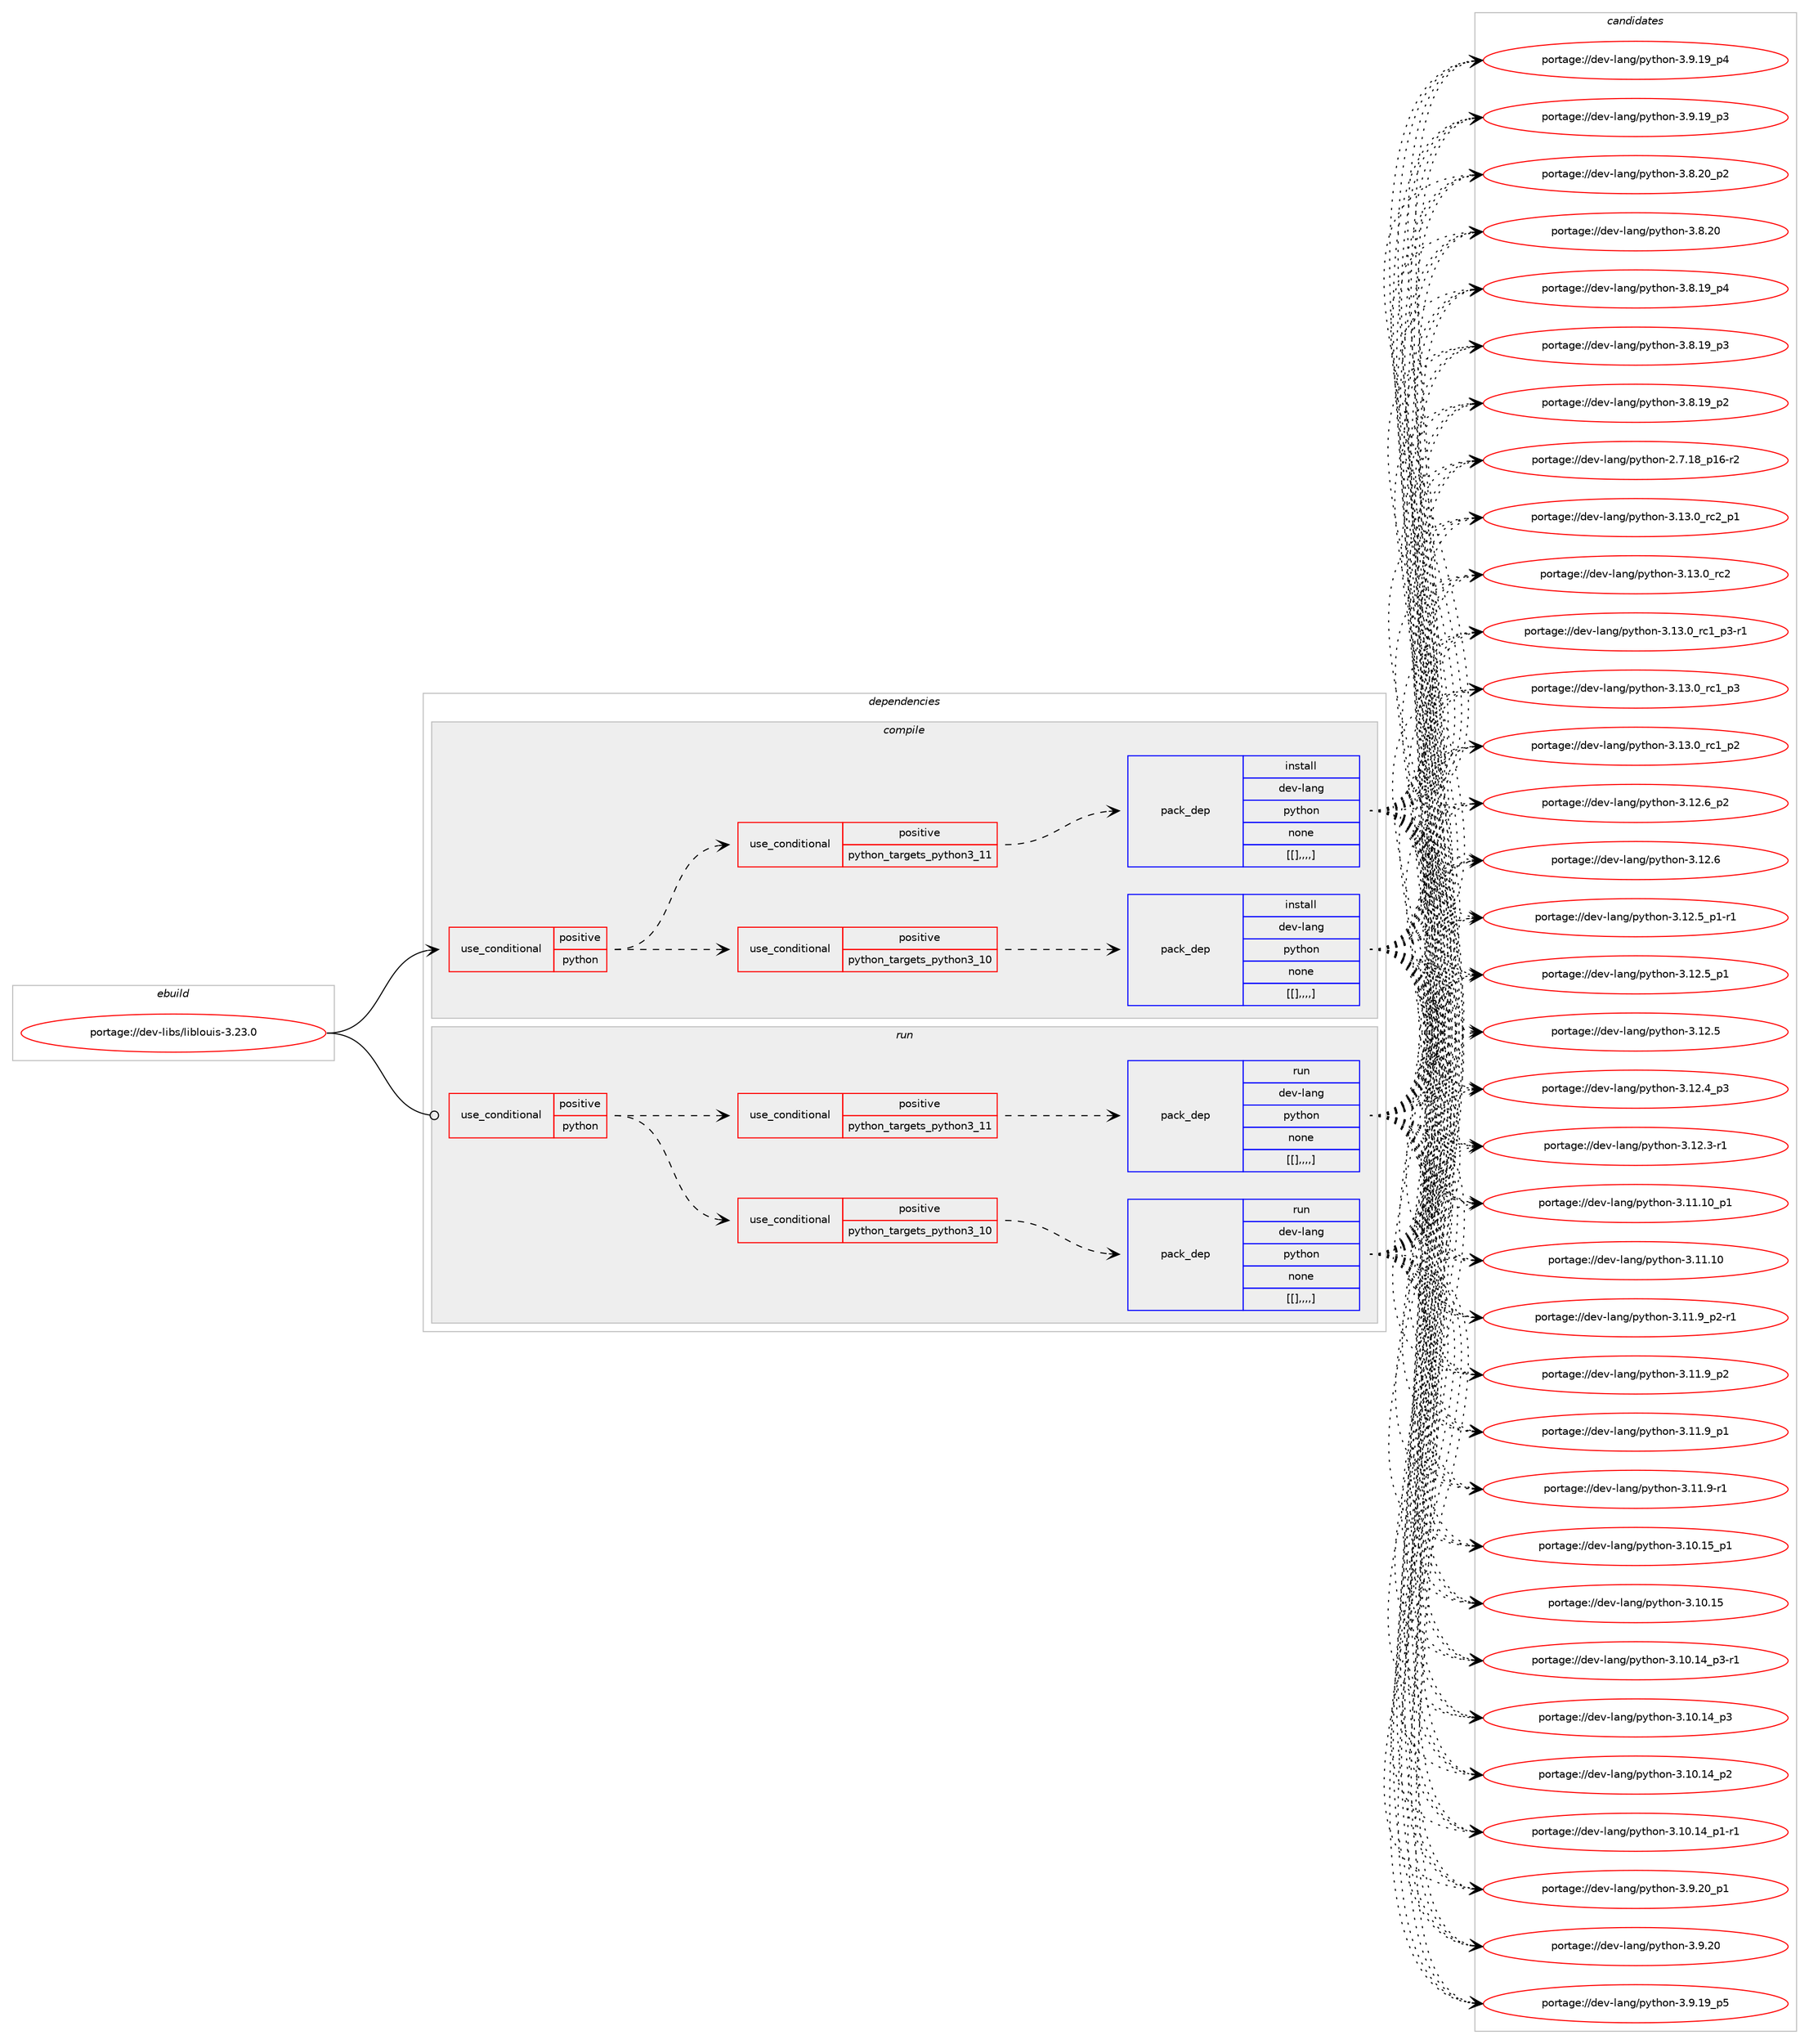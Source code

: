 digraph prolog {

# *************
# Graph options
# *************

newrank=true;
concentrate=true;
compound=true;
graph [rankdir=LR,fontname=Helvetica,fontsize=10,ranksep=1.5];#, ranksep=2.5, nodesep=0.2];
edge  [arrowhead=vee];
node  [fontname=Helvetica,fontsize=10];

# **********
# The ebuild
# **********

subgraph cluster_leftcol {
color=gray;
label=<<i>ebuild</i>>;
id [label="portage://dev-libs/liblouis-3.23.0", color=red, width=4, href="../dev-libs/liblouis-3.23.0.svg"];
}

# ****************
# The dependencies
# ****************

subgraph cluster_midcol {
color=gray;
label=<<i>dependencies</i>>;
subgraph cluster_compile {
fillcolor="#eeeeee";
style=filled;
label=<<i>compile</i>>;
subgraph cond27768 {
dependency111702 [label=<<TABLE BORDER="0" CELLBORDER="1" CELLSPACING="0" CELLPADDING="4"><TR><TD ROWSPAN="3" CELLPADDING="10">use_conditional</TD></TR><TR><TD>positive</TD></TR><TR><TD>python</TD></TR></TABLE>>, shape=none, color=red];
subgraph cond27769 {
dependency111703 [label=<<TABLE BORDER="0" CELLBORDER="1" CELLSPACING="0" CELLPADDING="4"><TR><TD ROWSPAN="3" CELLPADDING="10">use_conditional</TD></TR><TR><TD>positive</TD></TR><TR><TD>python_targets_python3_10</TD></TR></TABLE>>, shape=none, color=red];
subgraph pack82774 {
dependency111704 [label=<<TABLE BORDER="0" CELLBORDER="1" CELLSPACING="0" CELLPADDING="4" WIDTH="220"><TR><TD ROWSPAN="6" CELLPADDING="30">pack_dep</TD></TR><TR><TD WIDTH="110">install</TD></TR><TR><TD>dev-lang</TD></TR><TR><TD>python</TD></TR><TR><TD>none</TD></TR><TR><TD>[[],,,,]</TD></TR></TABLE>>, shape=none, color=blue];
}
dependency111703:e -> dependency111704:w [weight=20,style="dashed",arrowhead="vee"];
}
dependency111702:e -> dependency111703:w [weight=20,style="dashed",arrowhead="vee"];
subgraph cond27770 {
dependency111705 [label=<<TABLE BORDER="0" CELLBORDER="1" CELLSPACING="0" CELLPADDING="4"><TR><TD ROWSPAN="3" CELLPADDING="10">use_conditional</TD></TR><TR><TD>positive</TD></TR><TR><TD>python_targets_python3_11</TD></TR></TABLE>>, shape=none, color=red];
subgraph pack82775 {
dependency111706 [label=<<TABLE BORDER="0" CELLBORDER="1" CELLSPACING="0" CELLPADDING="4" WIDTH="220"><TR><TD ROWSPAN="6" CELLPADDING="30">pack_dep</TD></TR><TR><TD WIDTH="110">install</TD></TR><TR><TD>dev-lang</TD></TR><TR><TD>python</TD></TR><TR><TD>none</TD></TR><TR><TD>[[],,,,]</TD></TR></TABLE>>, shape=none, color=blue];
}
dependency111705:e -> dependency111706:w [weight=20,style="dashed",arrowhead="vee"];
}
dependency111702:e -> dependency111705:w [weight=20,style="dashed",arrowhead="vee"];
}
id:e -> dependency111702:w [weight=20,style="solid",arrowhead="vee"];
}
subgraph cluster_compileandrun {
fillcolor="#eeeeee";
style=filled;
label=<<i>compile and run</i>>;
}
subgraph cluster_run {
fillcolor="#eeeeee";
style=filled;
label=<<i>run</i>>;
subgraph cond27771 {
dependency111707 [label=<<TABLE BORDER="0" CELLBORDER="1" CELLSPACING="0" CELLPADDING="4"><TR><TD ROWSPAN="3" CELLPADDING="10">use_conditional</TD></TR><TR><TD>positive</TD></TR><TR><TD>python</TD></TR></TABLE>>, shape=none, color=red];
subgraph cond27772 {
dependency111708 [label=<<TABLE BORDER="0" CELLBORDER="1" CELLSPACING="0" CELLPADDING="4"><TR><TD ROWSPAN="3" CELLPADDING="10">use_conditional</TD></TR><TR><TD>positive</TD></TR><TR><TD>python_targets_python3_10</TD></TR></TABLE>>, shape=none, color=red];
subgraph pack82776 {
dependency111709 [label=<<TABLE BORDER="0" CELLBORDER="1" CELLSPACING="0" CELLPADDING="4" WIDTH="220"><TR><TD ROWSPAN="6" CELLPADDING="30">pack_dep</TD></TR><TR><TD WIDTH="110">run</TD></TR><TR><TD>dev-lang</TD></TR><TR><TD>python</TD></TR><TR><TD>none</TD></TR><TR><TD>[[],,,,]</TD></TR></TABLE>>, shape=none, color=blue];
}
dependency111708:e -> dependency111709:w [weight=20,style="dashed",arrowhead="vee"];
}
dependency111707:e -> dependency111708:w [weight=20,style="dashed",arrowhead="vee"];
subgraph cond27773 {
dependency111710 [label=<<TABLE BORDER="0" CELLBORDER="1" CELLSPACING="0" CELLPADDING="4"><TR><TD ROWSPAN="3" CELLPADDING="10">use_conditional</TD></TR><TR><TD>positive</TD></TR><TR><TD>python_targets_python3_11</TD></TR></TABLE>>, shape=none, color=red];
subgraph pack82777 {
dependency111711 [label=<<TABLE BORDER="0" CELLBORDER="1" CELLSPACING="0" CELLPADDING="4" WIDTH="220"><TR><TD ROWSPAN="6" CELLPADDING="30">pack_dep</TD></TR><TR><TD WIDTH="110">run</TD></TR><TR><TD>dev-lang</TD></TR><TR><TD>python</TD></TR><TR><TD>none</TD></TR><TR><TD>[[],,,,]</TD></TR></TABLE>>, shape=none, color=blue];
}
dependency111710:e -> dependency111711:w [weight=20,style="dashed",arrowhead="vee"];
}
dependency111707:e -> dependency111710:w [weight=20,style="dashed",arrowhead="vee"];
}
id:e -> dependency111707:w [weight=20,style="solid",arrowhead="odot"];
}
}

# **************
# The candidates
# **************

subgraph cluster_choices {
rank=same;
color=gray;
label=<<i>candidates</i>>;

subgraph choice82774 {
color=black;
nodesep=1;
choice100101118451089711010347112121116104111110455146495146489511499509511249 [label="portage://dev-lang/python-3.13.0_rc2_p1", color=red, width=4,href="../dev-lang/python-3.13.0_rc2_p1.svg"];
choice10010111845108971101034711212111610411111045514649514648951149950 [label="portage://dev-lang/python-3.13.0_rc2", color=red, width=4,href="../dev-lang/python-3.13.0_rc2.svg"];
choice1001011184510897110103471121211161041111104551464951464895114994995112514511449 [label="portage://dev-lang/python-3.13.0_rc1_p3-r1", color=red, width=4,href="../dev-lang/python-3.13.0_rc1_p3-r1.svg"];
choice100101118451089711010347112121116104111110455146495146489511499499511251 [label="portage://dev-lang/python-3.13.0_rc1_p3", color=red, width=4,href="../dev-lang/python-3.13.0_rc1_p3.svg"];
choice100101118451089711010347112121116104111110455146495146489511499499511250 [label="portage://dev-lang/python-3.13.0_rc1_p2", color=red, width=4,href="../dev-lang/python-3.13.0_rc1_p2.svg"];
choice100101118451089711010347112121116104111110455146495046549511250 [label="portage://dev-lang/python-3.12.6_p2", color=red, width=4,href="../dev-lang/python-3.12.6_p2.svg"];
choice10010111845108971101034711212111610411111045514649504654 [label="portage://dev-lang/python-3.12.6", color=red, width=4,href="../dev-lang/python-3.12.6.svg"];
choice1001011184510897110103471121211161041111104551464950465395112494511449 [label="portage://dev-lang/python-3.12.5_p1-r1", color=red, width=4,href="../dev-lang/python-3.12.5_p1-r1.svg"];
choice100101118451089711010347112121116104111110455146495046539511249 [label="portage://dev-lang/python-3.12.5_p1", color=red, width=4,href="../dev-lang/python-3.12.5_p1.svg"];
choice10010111845108971101034711212111610411111045514649504653 [label="portage://dev-lang/python-3.12.5", color=red, width=4,href="../dev-lang/python-3.12.5.svg"];
choice100101118451089711010347112121116104111110455146495046529511251 [label="portage://dev-lang/python-3.12.4_p3", color=red, width=4,href="../dev-lang/python-3.12.4_p3.svg"];
choice100101118451089711010347112121116104111110455146495046514511449 [label="portage://dev-lang/python-3.12.3-r1", color=red, width=4,href="../dev-lang/python-3.12.3-r1.svg"];
choice10010111845108971101034711212111610411111045514649494649489511249 [label="portage://dev-lang/python-3.11.10_p1", color=red, width=4,href="../dev-lang/python-3.11.10_p1.svg"];
choice1001011184510897110103471121211161041111104551464949464948 [label="portage://dev-lang/python-3.11.10", color=red, width=4,href="../dev-lang/python-3.11.10.svg"];
choice1001011184510897110103471121211161041111104551464949465795112504511449 [label="portage://dev-lang/python-3.11.9_p2-r1", color=red, width=4,href="../dev-lang/python-3.11.9_p2-r1.svg"];
choice100101118451089711010347112121116104111110455146494946579511250 [label="portage://dev-lang/python-3.11.9_p2", color=red, width=4,href="../dev-lang/python-3.11.9_p2.svg"];
choice100101118451089711010347112121116104111110455146494946579511249 [label="portage://dev-lang/python-3.11.9_p1", color=red, width=4,href="../dev-lang/python-3.11.9_p1.svg"];
choice100101118451089711010347112121116104111110455146494946574511449 [label="portage://dev-lang/python-3.11.9-r1", color=red, width=4,href="../dev-lang/python-3.11.9-r1.svg"];
choice10010111845108971101034711212111610411111045514649484649539511249 [label="portage://dev-lang/python-3.10.15_p1", color=red, width=4,href="../dev-lang/python-3.10.15_p1.svg"];
choice1001011184510897110103471121211161041111104551464948464953 [label="portage://dev-lang/python-3.10.15", color=red, width=4,href="../dev-lang/python-3.10.15.svg"];
choice100101118451089711010347112121116104111110455146494846495295112514511449 [label="portage://dev-lang/python-3.10.14_p3-r1", color=red, width=4,href="../dev-lang/python-3.10.14_p3-r1.svg"];
choice10010111845108971101034711212111610411111045514649484649529511251 [label="portage://dev-lang/python-3.10.14_p3", color=red, width=4,href="../dev-lang/python-3.10.14_p3.svg"];
choice10010111845108971101034711212111610411111045514649484649529511250 [label="portage://dev-lang/python-3.10.14_p2", color=red, width=4,href="../dev-lang/python-3.10.14_p2.svg"];
choice100101118451089711010347112121116104111110455146494846495295112494511449 [label="portage://dev-lang/python-3.10.14_p1-r1", color=red, width=4,href="../dev-lang/python-3.10.14_p1-r1.svg"];
choice100101118451089711010347112121116104111110455146574650489511249 [label="portage://dev-lang/python-3.9.20_p1", color=red, width=4,href="../dev-lang/python-3.9.20_p1.svg"];
choice10010111845108971101034711212111610411111045514657465048 [label="portage://dev-lang/python-3.9.20", color=red, width=4,href="../dev-lang/python-3.9.20.svg"];
choice100101118451089711010347112121116104111110455146574649579511253 [label="portage://dev-lang/python-3.9.19_p5", color=red, width=4,href="../dev-lang/python-3.9.19_p5.svg"];
choice100101118451089711010347112121116104111110455146574649579511252 [label="portage://dev-lang/python-3.9.19_p4", color=red, width=4,href="../dev-lang/python-3.9.19_p4.svg"];
choice100101118451089711010347112121116104111110455146574649579511251 [label="portage://dev-lang/python-3.9.19_p3", color=red, width=4,href="../dev-lang/python-3.9.19_p3.svg"];
choice100101118451089711010347112121116104111110455146564650489511250 [label="portage://dev-lang/python-3.8.20_p2", color=red, width=4,href="../dev-lang/python-3.8.20_p2.svg"];
choice10010111845108971101034711212111610411111045514656465048 [label="portage://dev-lang/python-3.8.20", color=red, width=4,href="../dev-lang/python-3.8.20.svg"];
choice100101118451089711010347112121116104111110455146564649579511252 [label="portage://dev-lang/python-3.8.19_p4", color=red, width=4,href="../dev-lang/python-3.8.19_p4.svg"];
choice100101118451089711010347112121116104111110455146564649579511251 [label="portage://dev-lang/python-3.8.19_p3", color=red, width=4,href="../dev-lang/python-3.8.19_p3.svg"];
choice100101118451089711010347112121116104111110455146564649579511250 [label="portage://dev-lang/python-3.8.19_p2", color=red, width=4,href="../dev-lang/python-3.8.19_p2.svg"];
choice100101118451089711010347112121116104111110455046554649569511249544511450 [label="portage://dev-lang/python-2.7.18_p16-r2", color=red, width=4,href="../dev-lang/python-2.7.18_p16-r2.svg"];
dependency111704:e -> choice100101118451089711010347112121116104111110455146495146489511499509511249:w [style=dotted,weight="100"];
dependency111704:e -> choice10010111845108971101034711212111610411111045514649514648951149950:w [style=dotted,weight="100"];
dependency111704:e -> choice1001011184510897110103471121211161041111104551464951464895114994995112514511449:w [style=dotted,weight="100"];
dependency111704:e -> choice100101118451089711010347112121116104111110455146495146489511499499511251:w [style=dotted,weight="100"];
dependency111704:e -> choice100101118451089711010347112121116104111110455146495146489511499499511250:w [style=dotted,weight="100"];
dependency111704:e -> choice100101118451089711010347112121116104111110455146495046549511250:w [style=dotted,weight="100"];
dependency111704:e -> choice10010111845108971101034711212111610411111045514649504654:w [style=dotted,weight="100"];
dependency111704:e -> choice1001011184510897110103471121211161041111104551464950465395112494511449:w [style=dotted,weight="100"];
dependency111704:e -> choice100101118451089711010347112121116104111110455146495046539511249:w [style=dotted,weight="100"];
dependency111704:e -> choice10010111845108971101034711212111610411111045514649504653:w [style=dotted,weight="100"];
dependency111704:e -> choice100101118451089711010347112121116104111110455146495046529511251:w [style=dotted,weight="100"];
dependency111704:e -> choice100101118451089711010347112121116104111110455146495046514511449:w [style=dotted,weight="100"];
dependency111704:e -> choice10010111845108971101034711212111610411111045514649494649489511249:w [style=dotted,weight="100"];
dependency111704:e -> choice1001011184510897110103471121211161041111104551464949464948:w [style=dotted,weight="100"];
dependency111704:e -> choice1001011184510897110103471121211161041111104551464949465795112504511449:w [style=dotted,weight="100"];
dependency111704:e -> choice100101118451089711010347112121116104111110455146494946579511250:w [style=dotted,weight="100"];
dependency111704:e -> choice100101118451089711010347112121116104111110455146494946579511249:w [style=dotted,weight="100"];
dependency111704:e -> choice100101118451089711010347112121116104111110455146494946574511449:w [style=dotted,weight="100"];
dependency111704:e -> choice10010111845108971101034711212111610411111045514649484649539511249:w [style=dotted,weight="100"];
dependency111704:e -> choice1001011184510897110103471121211161041111104551464948464953:w [style=dotted,weight="100"];
dependency111704:e -> choice100101118451089711010347112121116104111110455146494846495295112514511449:w [style=dotted,weight="100"];
dependency111704:e -> choice10010111845108971101034711212111610411111045514649484649529511251:w [style=dotted,weight="100"];
dependency111704:e -> choice10010111845108971101034711212111610411111045514649484649529511250:w [style=dotted,weight="100"];
dependency111704:e -> choice100101118451089711010347112121116104111110455146494846495295112494511449:w [style=dotted,weight="100"];
dependency111704:e -> choice100101118451089711010347112121116104111110455146574650489511249:w [style=dotted,weight="100"];
dependency111704:e -> choice10010111845108971101034711212111610411111045514657465048:w [style=dotted,weight="100"];
dependency111704:e -> choice100101118451089711010347112121116104111110455146574649579511253:w [style=dotted,weight="100"];
dependency111704:e -> choice100101118451089711010347112121116104111110455146574649579511252:w [style=dotted,weight="100"];
dependency111704:e -> choice100101118451089711010347112121116104111110455146574649579511251:w [style=dotted,weight="100"];
dependency111704:e -> choice100101118451089711010347112121116104111110455146564650489511250:w [style=dotted,weight="100"];
dependency111704:e -> choice10010111845108971101034711212111610411111045514656465048:w [style=dotted,weight="100"];
dependency111704:e -> choice100101118451089711010347112121116104111110455146564649579511252:w [style=dotted,weight="100"];
dependency111704:e -> choice100101118451089711010347112121116104111110455146564649579511251:w [style=dotted,weight="100"];
dependency111704:e -> choice100101118451089711010347112121116104111110455146564649579511250:w [style=dotted,weight="100"];
dependency111704:e -> choice100101118451089711010347112121116104111110455046554649569511249544511450:w [style=dotted,weight="100"];
}
subgraph choice82775 {
color=black;
nodesep=1;
choice100101118451089711010347112121116104111110455146495146489511499509511249 [label="portage://dev-lang/python-3.13.0_rc2_p1", color=red, width=4,href="../dev-lang/python-3.13.0_rc2_p1.svg"];
choice10010111845108971101034711212111610411111045514649514648951149950 [label="portage://dev-lang/python-3.13.0_rc2", color=red, width=4,href="../dev-lang/python-3.13.0_rc2.svg"];
choice1001011184510897110103471121211161041111104551464951464895114994995112514511449 [label="portage://dev-lang/python-3.13.0_rc1_p3-r1", color=red, width=4,href="../dev-lang/python-3.13.0_rc1_p3-r1.svg"];
choice100101118451089711010347112121116104111110455146495146489511499499511251 [label="portage://dev-lang/python-3.13.0_rc1_p3", color=red, width=4,href="../dev-lang/python-3.13.0_rc1_p3.svg"];
choice100101118451089711010347112121116104111110455146495146489511499499511250 [label="portage://dev-lang/python-3.13.0_rc1_p2", color=red, width=4,href="../dev-lang/python-3.13.0_rc1_p2.svg"];
choice100101118451089711010347112121116104111110455146495046549511250 [label="portage://dev-lang/python-3.12.6_p2", color=red, width=4,href="../dev-lang/python-3.12.6_p2.svg"];
choice10010111845108971101034711212111610411111045514649504654 [label="portage://dev-lang/python-3.12.6", color=red, width=4,href="../dev-lang/python-3.12.6.svg"];
choice1001011184510897110103471121211161041111104551464950465395112494511449 [label="portage://dev-lang/python-3.12.5_p1-r1", color=red, width=4,href="../dev-lang/python-3.12.5_p1-r1.svg"];
choice100101118451089711010347112121116104111110455146495046539511249 [label="portage://dev-lang/python-3.12.5_p1", color=red, width=4,href="../dev-lang/python-3.12.5_p1.svg"];
choice10010111845108971101034711212111610411111045514649504653 [label="portage://dev-lang/python-3.12.5", color=red, width=4,href="../dev-lang/python-3.12.5.svg"];
choice100101118451089711010347112121116104111110455146495046529511251 [label="portage://dev-lang/python-3.12.4_p3", color=red, width=4,href="../dev-lang/python-3.12.4_p3.svg"];
choice100101118451089711010347112121116104111110455146495046514511449 [label="portage://dev-lang/python-3.12.3-r1", color=red, width=4,href="../dev-lang/python-3.12.3-r1.svg"];
choice10010111845108971101034711212111610411111045514649494649489511249 [label="portage://dev-lang/python-3.11.10_p1", color=red, width=4,href="../dev-lang/python-3.11.10_p1.svg"];
choice1001011184510897110103471121211161041111104551464949464948 [label="portage://dev-lang/python-3.11.10", color=red, width=4,href="../dev-lang/python-3.11.10.svg"];
choice1001011184510897110103471121211161041111104551464949465795112504511449 [label="portage://dev-lang/python-3.11.9_p2-r1", color=red, width=4,href="../dev-lang/python-3.11.9_p2-r1.svg"];
choice100101118451089711010347112121116104111110455146494946579511250 [label="portage://dev-lang/python-3.11.9_p2", color=red, width=4,href="../dev-lang/python-3.11.9_p2.svg"];
choice100101118451089711010347112121116104111110455146494946579511249 [label="portage://dev-lang/python-3.11.9_p1", color=red, width=4,href="../dev-lang/python-3.11.9_p1.svg"];
choice100101118451089711010347112121116104111110455146494946574511449 [label="portage://dev-lang/python-3.11.9-r1", color=red, width=4,href="../dev-lang/python-3.11.9-r1.svg"];
choice10010111845108971101034711212111610411111045514649484649539511249 [label="portage://dev-lang/python-3.10.15_p1", color=red, width=4,href="../dev-lang/python-3.10.15_p1.svg"];
choice1001011184510897110103471121211161041111104551464948464953 [label="portage://dev-lang/python-3.10.15", color=red, width=4,href="../dev-lang/python-3.10.15.svg"];
choice100101118451089711010347112121116104111110455146494846495295112514511449 [label="portage://dev-lang/python-3.10.14_p3-r1", color=red, width=4,href="../dev-lang/python-3.10.14_p3-r1.svg"];
choice10010111845108971101034711212111610411111045514649484649529511251 [label="portage://dev-lang/python-3.10.14_p3", color=red, width=4,href="../dev-lang/python-3.10.14_p3.svg"];
choice10010111845108971101034711212111610411111045514649484649529511250 [label="portage://dev-lang/python-3.10.14_p2", color=red, width=4,href="../dev-lang/python-3.10.14_p2.svg"];
choice100101118451089711010347112121116104111110455146494846495295112494511449 [label="portage://dev-lang/python-3.10.14_p1-r1", color=red, width=4,href="../dev-lang/python-3.10.14_p1-r1.svg"];
choice100101118451089711010347112121116104111110455146574650489511249 [label="portage://dev-lang/python-3.9.20_p1", color=red, width=4,href="../dev-lang/python-3.9.20_p1.svg"];
choice10010111845108971101034711212111610411111045514657465048 [label="portage://dev-lang/python-3.9.20", color=red, width=4,href="../dev-lang/python-3.9.20.svg"];
choice100101118451089711010347112121116104111110455146574649579511253 [label="portage://dev-lang/python-3.9.19_p5", color=red, width=4,href="../dev-lang/python-3.9.19_p5.svg"];
choice100101118451089711010347112121116104111110455146574649579511252 [label="portage://dev-lang/python-3.9.19_p4", color=red, width=4,href="../dev-lang/python-3.9.19_p4.svg"];
choice100101118451089711010347112121116104111110455146574649579511251 [label="portage://dev-lang/python-3.9.19_p3", color=red, width=4,href="../dev-lang/python-3.9.19_p3.svg"];
choice100101118451089711010347112121116104111110455146564650489511250 [label="portage://dev-lang/python-3.8.20_p2", color=red, width=4,href="../dev-lang/python-3.8.20_p2.svg"];
choice10010111845108971101034711212111610411111045514656465048 [label="portage://dev-lang/python-3.8.20", color=red, width=4,href="../dev-lang/python-3.8.20.svg"];
choice100101118451089711010347112121116104111110455146564649579511252 [label="portage://dev-lang/python-3.8.19_p4", color=red, width=4,href="../dev-lang/python-3.8.19_p4.svg"];
choice100101118451089711010347112121116104111110455146564649579511251 [label="portage://dev-lang/python-3.8.19_p3", color=red, width=4,href="../dev-lang/python-3.8.19_p3.svg"];
choice100101118451089711010347112121116104111110455146564649579511250 [label="portage://dev-lang/python-3.8.19_p2", color=red, width=4,href="../dev-lang/python-3.8.19_p2.svg"];
choice100101118451089711010347112121116104111110455046554649569511249544511450 [label="portage://dev-lang/python-2.7.18_p16-r2", color=red, width=4,href="../dev-lang/python-2.7.18_p16-r2.svg"];
dependency111706:e -> choice100101118451089711010347112121116104111110455146495146489511499509511249:w [style=dotted,weight="100"];
dependency111706:e -> choice10010111845108971101034711212111610411111045514649514648951149950:w [style=dotted,weight="100"];
dependency111706:e -> choice1001011184510897110103471121211161041111104551464951464895114994995112514511449:w [style=dotted,weight="100"];
dependency111706:e -> choice100101118451089711010347112121116104111110455146495146489511499499511251:w [style=dotted,weight="100"];
dependency111706:e -> choice100101118451089711010347112121116104111110455146495146489511499499511250:w [style=dotted,weight="100"];
dependency111706:e -> choice100101118451089711010347112121116104111110455146495046549511250:w [style=dotted,weight="100"];
dependency111706:e -> choice10010111845108971101034711212111610411111045514649504654:w [style=dotted,weight="100"];
dependency111706:e -> choice1001011184510897110103471121211161041111104551464950465395112494511449:w [style=dotted,weight="100"];
dependency111706:e -> choice100101118451089711010347112121116104111110455146495046539511249:w [style=dotted,weight="100"];
dependency111706:e -> choice10010111845108971101034711212111610411111045514649504653:w [style=dotted,weight="100"];
dependency111706:e -> choice100101118451089711010347112121116104111110455146495046529511251:w [style=dotted,weight="100"];
dependency111706:e -> choice100101118451089711010347112121116104111110455146495046514511449:w [style=dotted,weight="100"];
dependency111706:e -> choice10010111845108971101034711212111610411111045514649494649489511249:w [style=dotted,weight="100"];
dependency111706:e -> choice1001011184510897110103471121211161041111104551464949464948:w [style=dotted,weight="100"];
dependency111706:e -> choice1001011184510897110103471121211161041111104551464949465795112504511449:w [style=dotted,weight="100"];
dependency111706:e -> choice100101118451089711010347112121116104111110455146494946579511250:w [style=dotted,weight="100"];
dependency111706:e -> choice100101118451089711010347112121116104111110455146494946579511249:w [style=dotted,weight="100"];
dependency111706:e -> choice100101118451089711010347112121116104111110455146494946574511449:w [style=dotted,weight="100"];
dependency111706:e -> choice10010111845108971101034711212111610411111045514649484649539511249:w [style=dotted,weight="100"];
dependency111706:e -> choice1001011184510897110103471121211161041111104551464948464953:w [style=dotted,weight="100"];
dependency111706:e -> choice100101118451089711010347112121116104111110455146494846495295112514511449:w [style=dotted,weight="100"];
dependency111706:e -> choice10010111845108971101034711212111610411111045514649484649529511251:w [style=dotted,weight="100"];
dependency111706:e -> choice10010111845108971101034711212111610411111045514649484649529511250:w [style=dotted,weight="100"];
dependency111706:e -> choice100101118451089711010347112121116104111110455146494846495295112494511449:w [style=dotted,weight="100"];
dependency111706:e -> choice100101118451089711010347112121116104111110455146574650489511249:w [style=dotted,weight="100"];
dependency111706:e -> choice10010111845108971101034711212111610411111045514657465048:w [style=dotted,weight="100"];
dependency111706:e -> choice100101118451089711010347112121116104111110455146574649579511253:w [style=dotted,weight="100"];
dependency111706:e -> choice100101118451089711010347112121116104111110455146574649579511252:w [style=dotted,weight="100"];
dependency111706:e -> choice100101118451089711010347112121116104111110455146574649579511251:w [style=dotted,weight="100"];
dependency111706:e -> choice100101118451089711010347112121116104111110455146564650489511250:w [style=dotted,weight="100"];
dependency111706:e -> choice10010111845108971101034711212111610411111045514656465048:w [style=dotted,weight="100"];
dependency111706:e -> choice100101118451089711010347112121116104111110455146564649579511252:w [style=dotted,weight="100"];
dependency111706:e -> choice100101118451089711010347112121116104111110455146564649579511251:w [style=dotted,weight="100"];
dependency111706:e -> choice100101118451089711010347112121116104111110455146564649579511250:w [style=dotted,weight="100"];
dependency111706:e -> choice100101118451089711010347112121116104111110455046554649569511249544511450:w [style=dotted,weight="100"];
}
subgraph choice82776 {
color=black;
nodesep=1;
choice100101118451089711010347112121116104111110455146495146489511499509511249 [label="portage://dev-lang/python-3.13.0_rc2_p1", color=red, width=4,href="../dev-lang/python-3.13.0_rc2_p1.svg"];
choice10010111845108971101034711212111610411111045514649514648951149950 [label="portage://dev-lang/python-3.13.0_rc2", color=red, width=4,href="../dev-lang/python-3.13.0_rc2.svg"];
choice1001011184510897110103471121211161041111104551464951464895114994995112514511449 [label="portage://dev-lang/python-3.13.0_rc1_p3-r1", color=red, width=4,href="../dev-lang/python-3.13.0_rc1_p3-r1.svg"];
choice100101118451089711010347112121116104111110455146495146489511499499511251 [label="portage://dev-lang/python-3.13.0_rc1_p3", color=red, width=4,href="../dev-lang/python-3.13.0_rc1_p3.svg"];
choice100101118451089711010347112121116104111110455146495146489511499499511250 [label="portage://dev-lang/python-3.13.0_rc1_p2", color=red, width=4,href="../dev-lang/python-3.13.0_rc1_p2.svg"];
choice100101118451089711010347112121116104111110455146495046549511250 [label="portage://dev-lang/python-3.12.6_p2", color=red, width=4,href="../dev-lang/python-3.12.6_p2.svg"];
choice10010111845108971101034711212111610411111045514649504654 [label="portage://dev-lang/python-3.12.6", color=red, width=4,href="../dev-lang/python-3.12.6.svg"];
choice1001011184510897110103471121211161041111104551464950465395112494511449 [label="portage://dev-lang/python-3.12.5_p1-r1", color=red, width=4,href="../dev-lang/python-3.12.5_p1-r1.svg"];
choice100101118451089711010347112121116104111110455146495046539511249 [label="portage://dev-lang/python-3.12.5_p1", color=red, width=4,href="../dev-lang/python-3.12.5_p1.svg"];
choice10010111845108971101034711212111610411111045514649504653 [label="portage://dev-lang/python-3.12.5", color=red, width=4,href="../dev-lang/python-3.12.5.svg"];
choice100101118451089711010347112121116104111110455146495046529511251 [label="portage://dev-lang/python-3.12.4_p3", color=red, width=4,href="../dev-lang/python-3.12.4_p3.svg"];
choice100101118451089711010347112121116104111110455146495046514511449 [label="portage://dev-lang/python-3.12.3-r1", color=red, width=4,href="../dev-lang/python-3.12.3-r1.svg"];
choice10010111845108971101034711212111610411111045514649494649489511249 [label="portage://dev-lang/python-3.11.10_p1", color=red, width=4,href="../dev-lang/python-3.11.10_p1.svg"];
choice1001011184510897110103471121211161041111104551464949464948 [label="portage://dev-lang/python-3.11.10", color=red, width=4,href="../dev-lang/python-3.11.10.svg"];
choice1001011184510897110103471121211161041111104551464949465795112504511449 [label="portage://dev-lang/python-3.11.9_p2-r1", color=red, width=4,href="../dev-lang/python-3.11.9_p2-r1.svg"];
choice100101118451089711010347112121116104111110455146494946579511250 [label="portage://dev-lang/python-3.11.9_p2", color=red, width=4,href="../dev-lang/python-3.11.9_p2.svg"];
choice100101118451089711010347112121116104111110455146494946579511249 [label="portage://dev-lang/python-3.11.9_p1", color=red, width=4,href="../dev-lang/python-3.11.9_p1.svg"];
choice100101118451089711010347112121116104111110455146494946574511449 [label="portage://dev-lang/python-3.11.9-r1", color=red, width=4,href="../dev-lang/python-3.11.9-r1.svg"];
choice10010111845108971101034711212111610411111045514649484649539511249 [label="portage://dev-lang/python-3.10.15_p1", color=red, width=4,href="../dev-lang/python-3.10.15_p1.svg"];
choice1001011184510897110103471121211161041111104551464948464953 [label="portage://dev-lang/python-3.10.15", color=red, width=4,href="../dev-lang/python-3.10.15.svg"];
choice100101118451089711010347112121116104111110455146494846495295112514511449 [label="portage://dev-lang/python-3.10.14_p3-r1", color=red, width=4,href="../dev-lang/python-3.10.14_p3-r1.svg"];
choice10010111845108971101034711212111610411111045514649484649529511251 [label="portage://dev-lang/python-3.10.14_p3", color=red, width=4,href="../dev-lang/python-3.10.14_p3.svg"];
choice10010111845108971101034711212111610411111045514649484649529511250 [label="portage://dev-lang/python-3.10.14_p2", color=red, width=4,href="../dev-lang/python-3.10.14_p2.svg"];
choice100101118451089711010347112121116104111110455146494846495295112494511449 [label="portage://dev-lang/python-3.10.14_p1-r1", color=red, width=4,href="../dev-lang/python-3.10.14_p1-r1.svg"];
choice100101118451089711010347112121116104111110455146574650489511249 [label="portage://dev-lang/python-3.9.20_p1", color=red, width=4,href="../dev-lang/python-3.9.20_p1.svg"];
choice10010111845108971101034711212111610411111045514657465048 [label="portage://dev-lang/python-3.9.20", color=red, width=4,href="../dev-lang/python-3.9.20.svg"];
choice100101118451089711010347112121116104111110455146574649579511253 [label="portage://dev-lang/python-3.9.19_p5", color=red, width=4,href="../dev-lang/python-3.9.19_p5.svg"];
choice100101118451089711010347112121116104111110455146574649579511252 [label="portage://dev-lang/python-3.9.19_p4", color=red, width=4,href="../dev-lang/python-3.9.19_p4.svg"];
choice100101118451089711010347112121116104111110455146574649579511251 [label="portage://dev-lang/python-3.9.19_p3", color=red, width=4,href="../dev-lang/python-3.9.19_p3.svg"];
choice100101118451089711010347112121116104111110455146564650489511250 [label="portage://dev-lang/python-3.8.20_p2", color=red, width=4,href="../dev-lang/python-3.8.20_p2.svg"];
choice10010111845108971101034711212111610411111045514656465048 [label="portage://dev-lang/python-3.8.20", color=red, width=4,href="../dev-lang/python-3.8.20.svg"];
choice100101118451089711010347112121116104111110455146564649579511252 [label="portage://dev-lang/python-3.8.19_p4", color=red, width=4,href="../dev-lang/python-3.8.19_p4.svg"];
choice100101118451089711010347112121116104111110455146564649579511251 [label="portage://dev-lang/python-3.8.19_p3", color=red, width=4,href="../dev-lang/python-3.8.19_p3.svg"];
choice100101118451089711010347112121116104111110455146564649579511250 [label="portage://dev-lang/python-3.8.19_p2", color=red, width=4,href="../dev-lang/python-3.8.19_p2.svg"];
choice100101118451089711010347112121116104111110455046554649569511249544511450 [label="portage://dev-lang/python-2.7.18_p16-r2", color=red, width=4,href="../dev-lang/python-2.7.18_p16-r2.svg"];
dependency111709:e -> choice100101118451089711010347112121116104111110455146495146489511499509511249:w [style=dotted,weight="100"];
dependency111709:e -> choice10010111845108971101034711212111610411111045514649514648951149950:w [style=dotted,weight="100"];
dependency111709:e -> choice1001011184510897110103471121211161041111104551464951464895114994995112514511449:w [style=dotted,weight="100"];
dependency111709:e -> choice100101118451089711010347112121116104111110455146495146489511499499511251:w [style=dotted,weight="100"];
dependency111709:e -> choice100101118451089711010347112121116104111110455146495146489511499499511250:w [style=dotted,weight="100"];
dependency111709:e -> choice100101118451089711010347112121116104111110455146495046549511250:w [style=dotted,weight="100"];
dependency111709:e -> choice10010111845108971101034711212111610411111045514649504654:w [style=dotted,weight="100"];
dependency111709:e -> choice1001011184510897110103471121211161041111104551464950465395112494511449:w [style=dotted,weight="100"];
dependency111709:e -> choice100101118451089711010347112121116104111110455146495046539511249:w [style=dotted,weight="100"];
dependency111709:e -> choice10010111845108971101034711212111610411111045514649504653:w [style=dotted,weight="100"];
dependency111709:e -> choice100101118451089711010347112121116104111110455146495046529511251:w [style=dotted,weight="100"];
dependency111709:e -> choice100101118451089711010347112121116104111110455146495046514511449:w [style=dotted,weight="100"];
dependency111709:e -> choice10010111845108971101034711212111610411111045514649494649489511249:w [style=dotted,weight="100"];
dependency111709:e -> choice1001011184510897110103471121211161041111104551464949464948:w [style=dotted,weight="100"];
dependency111709:e -> choice1001011184510897110103471121211161041111104551464949465795112504511449:w [style=dotted,weight="100"];
dependency111709:e -> choice100101118451089711010347112121116104111110455146494946579511250:w [style=dotted,weight="100"];
dependency111709:e -> choice100101118451089711010347112121116104111110455146494946579511249:w [style=dotted,weight="100"];
dependency111709:e -> choice100101118451089711010347112121116104111110455146494946574511449:w [style=dotted,weight="100"];
dependency111709:e -> choice10010111845108971101034711212111610411111045514649484649539511249:w [style=dotted,weight="100"];
dependency111709:e -> choice1001011184510897110103471121211161041111104551464948464953:w [style=dotted,weight="100"];
dependency111709:e -> choice100101118451089711010347112121116104111110455146494846495295112514511449:w [style=dotted,weight="100"];
dependency111709:e -> choice10010111845108971101034711212111610411111045514649484649529511251:w [style=dotted,weight="100"];
dependency111709:e -> choice10010111845108971101034711212111610411111045514649484649529511250:w [style=dotted,weight="100"];
dependency111709:e -> choice100101118451089711010347112121116104111110455146494846495295112494511449:w [style=dotted,weight="100"];
dependency111709:e -> choice100101118451089711010347112121116104111110455146574650489511249:w [style=dotted,weight="100"];
dependency111709:e -> choice10010111845108971101034711212111610411111045514657465048:w [style=dotted,weight="100"];
dependency111709:e -> choice100101118451089711010347112121116104111110455146574649579511253:w [style=dotted,weight="100"];
dependency111709:e -> choice100101118451089711010347112121116104111110455146574649579511252:w [style=dotted,weight="100"];
dependency111709:e -> choice100101118451089711010347112121116104111110455146574649579511251:w [style=dotted,weight="100"];
dependency111709:e -> choice100101118451089711010347112121116104111110455146564650489511250:w [style=dotted,weight="100"];
dependency111709:e -> choice10010111845108971101034711212111610411111045514656465048:w [style=dotted,weight="100"];
dependency111709:e -> choice100101118451089711010347112121116104111110455146564649579511252:w [style=dotted,weight="100"];
dependency111709:e -> choice100101118451089711010347112121116104111110455146564649579511251:w [style=dotted,weight="100"];
dependency111709:e -> choice100101118451089711010347112121116104111110455146564649579511250:w [style=dotted,weight="100"];
dependency111709:e -> choice100101118451089711010347112121116104111110455046554649569511249544511450:w [style=dotted,weight="100"];
}
subgraph choice82777 {
color=black;
nodesep=1;
choice100101118451089711010347112121116104111110455146495146489511499509511249 [label="portage://dev-lang/python-3.13.0_rc2_p1", color=red, width=4,href="../dev-lang/python-3.13.0_rc2_p1.svg"];
choice10010111845108971101034711212111610411111045514649514648951149950 [label="portage://dev-lang/python-3.13.0_rc2", color=red, width=4,href="../dev-lang/python-3.13.0_rc2.svg"];
choice1001011184510897110103471121211161041111104551464951464895114994995112514511449 [label="portage://dev-lang/python-3.13.0_rc1_p3-r1", color=red, width=4,href="../dev-lang/python-3.13.0_rc1_p3-r1.svg"];
choice100101118451089711010347112121116104111110455146495146489511499499511251 [label="portage://dev-lang/python-3.13.0_rc1_p3", color=red, width=4,href="../dev-lang/python-3.13.0_rc1_p3.svg"];
choice100101118451089711010347112121116104111110455146495146489511499499511250 [label="portage://dev-lang/python-3.13.0_rc1_p2", color=red, width=4,href="../dev-lang/python-3.13.0_rc1_p2.svg"];
choice100101118451089711010347112121116104111110455146495046549511250 [label="portage://dev-lang/python-3.12.6_p2", color=red, width=4,href="../dev-lang/python-3.12.6_p2.svg"];
choice10010111845108971101034711212111610411111045514649504654 [label="portage://dev-lang/python-3.12.6", color=red, width=4,href="../dev-lang/python-3.12.6.svg"];
choice1001011184510897110103471121211161041111104551464950465395112494511449 [label="portage://dev-lang/python-3.12.5_p1-r1", color=red, width=4,href="../dev-lang/python-3.12.5_p1-r1.svg"];
choice100101118451089711010347112121116104111110455146495046539511249 [label="portage://dev-lang/python-3.12.5_p1", color=red, width=4,href="../dev-lang/python-3.12.5_p1.svg"];
choice10010111845108971101034711212111610411111045514649504653 [label="portage://dev-lang/python-3.12.5", color=red, width=4,href="../dev-lang/python-3.12.5.svg"];
choice100101118451089711010347112121116104111110455146495046529511251 [label="portage://dev-lang/python-3.12.4_p3", color=red, width=4,href="../dev-lang/python-3.12.4_p3.svg"];
choice100101118451089711010347112121116104111110455146495046514511449 [label="portage://dev-lang/python-3.12.3-r1", color=red, width=4,href="../dev-lang/python-3.12.3-r1.svg"];
choice10010111845108971101034711212111610411111045514649494649489511249 [label="portage://dev-lang/python-3.11.10_p1", color=red, width=4,href="../dev-lang/python-3.11.10_p1.svg"];
choice1001011184510897110103471121211161041111104551464949464948 [label="portage://dev-lang/python-3.11.10", color=red, width=4,href="../dev-lang/python-3.11.10.svg"];
choice1001011184510897110103471121211161041111104551464949465795112504511449 [label="portage://dev-lang/python-3.11.9_p2-r1", color=red, width=4,href="../dev-lang/python-3.11.9_p2-r1.svg"];
choice100101118451089711010347112121116104111110455146494946579511250 [label="portage://dev-lang/python-3.11.9_p2", color=red, width=4,href="../dev-lang/python-3.11.9_p2.svg"];
choice100101118451089711010347112121116104111110455146494946579511249 [label="portage://dev-lang/python-3.11.9_p1", color=red, width=4,href="../dev-lang/python-3.11.9_p1.svg"];
choice100101118451089711010347112121116104111110455146494946574511449 [label="portage://dev-lang/python-3.11.9-r1", color=red, width=4,href="../dev-lang/python-3.11.9-r1.svg"];
choice10010111845108971101034711212111610411111045514649484649539511249 [label="portage://dev-lang/python-3.10.15_p1", color=red, width=4,href="../dev-lang/python-3.10.15_p1.svg"];
choice1001011184510897110103471121211161041111104551464948464953 [label="portage://dev-lang/python-3.10.15", color=red, width=4,href="../dev-lang/python-3.10.15.svg"];
choice100101118451089711010347112121116104111110455146494846495295112514511449 [label="portage://dev-lang/python-3.10.14_p3-r1", color=red, width=4,href="../dev-lang/python-3.10.14_p3-r1.svg"];
choice10010111845108971101034711212111610411111045514649484649529511251 [label="portage://dev-lang/python-3.10.14_p3", color=red, width=4,href="../dev-lang/python-3.10.14_p3.svg"];
choice10010111845108971101034711212111610411111045514649484649529511250 [label="portage://dev-lang/python-3.10.14_p2", color=red, width=4,href="../dev-lang/python-3.10.14_p2.svg"];
choice100101118451089711010347112121116104111110455146494846495295112494511449 [label="portage://dev-lang/python-3.10.14_p1-r1", color=red, width=4,href="../dev-lang/python-3.10.14_p1-r1.svg"];
choice100101118451089711010347112121116104111110455146574650489511249 [label="portage://dev-lang/python-3.9.20_p1", color=red, width=4,href="../dev-lang/python-3.9.20_p1.svg"];
choice10010111845108971101034711212111610411111045514657465048 [label="portage://dev-lang/python-3.9.20", color=red, width=4,href="../dev-lang/python-3.9.20.svg"];
choice100101118451089711010347112121116104111110455146574649579511253 [label="portage://dev-lang/python-3.9.19_p5", color=red, width=4,href="../dev-lang/python-3.9.19_p5.svg"];
choice100101118451089711010347112121116104111110455146574649579511252 [label="portage://dev-lang/python-3.9.19_p4", color=red, width=4,href="../dev-lang/python-3.9.19_p4.svg"];
choice100101118451089711010347112121116104111110455146574649579511251 [label="portage://dev-lang/python-3.9.19_p3", color=red, width=4,href="../dev-lang/python-3.9.19_p3.svg"];
choice100101118451089711010347112121116104111110455146564650489511250 [label="portage://dev-lang/python-3.8.20_p2", color=red, width=4,href="../dev-lang/python-3.8.20_p2.svg"];
choice10010111845108971101034711212111610411111045514656465048 [label="portage://dev-lang/python-3.8.20", color=red, width=4,href="../dev-lang/python-3.8.20.svg"];
choice100101118451089711010347112121116104111110455146564649579511252 [label="portage://dev-lang/python-3.8.19_p4", color=red, width=4,href="../dev-lang/python-3.8.19_p4.svg"];
choice100101118451089711010347112121116104111110455146564649579511251 [label="portage://dev-lang/python-3.8.19_p3", color=red, width=4,href="../dev-lang/python-3.8.19_p3.svg"];
choice100101118451089711010347112121116104111110455146564649579511250 [label="portage://dev-lang/python-3.8.19_p2", color=red, width=4,href="../dev-lang/python-3.8.19_p2.svg"];
choice100101118451089711010347112121116104111110455046554649569511249544511450 [label="portage://dev-lang/python-2.7.18_p16-r2", color=red, width=4,href="../dev-lang/python-2.7.18_p16-r2.svg"];
dependency111711:e -> choice100101118451089711010347112121116104111110455146495146489511499509511249:w [style=dotted,weight="100"];
dependency111711:e -> choice10010111845108971101034711212111610411111045514649514648951149950:w [style=dotted,weight="100"];
dependency111711:e -> choice1001011184510897110103471121211161041111104551464951464895114994995112514511449:w [style=dotted,weight="100"];
dependency111711:e -> choice100101118451089711010347112121116104111110455146495146489511499499511251:w [style=dotted,weight="100"];
dependency111711:e -> choice100101118451089711010347112121116104111110455146495146489511499499511250:w [style=dotted,weight="100"];
dependency111711:e -> choice100101118451089711010347112121116104111110455146495046549511250:w [style=dotted,weight="100"];
dependency111711:e -> choice10010111845108971101034711212111610411111045514649504654:w [style=dotted,weight="100"];
dependency111711:e -> choice1001011184510897110103471121211161041111104551464950465395112494511449:w [style=dotted,weight="100"];
dependency111711:e -> choice100101118451089711010347112121116104111110455146495046539511249:w [style=dotted,weight="100"];
dependency111711:e -> choice10010111845108971101034711212111610411111045514649504653:w [style=dotted,weight="100"];
dependency111711:e -> choice100101118451089711010347112121116104111110455146495046529511251:w [style=dotted,weight="100"];
dependency111711:e -> choice100101118451089711010347112121116104111110455146495046514511449:w [style=dotted,weight="100"];
dependency111711:e -> choice10010111845108971101034711212111610411111045514649494649489511249:w [style=dotted,weight="100"];
dependency111711:e -> choice1001011184510897110103471121211161041111104551464949464948:w [style=dotted,weight="100"];
dependency111711:e -> choice1001011184510897110103471121211161041111104551464949465795112504511449:w [style=dotted,weight="100"];
dependency111711:e -> choice100101118451089711010347112121116104111110455146494946579511250:w [style=dotted,weight="100"];
dependency111711:e -> choice100101118451089711010347112121116104111110455146494946579511249:w [style=dotted,weight="100"];
dependency111711:e -> choice100101118451089711010347112121116104111110455146494946574511449:w [style=dotted,weight="100"];
dependency111711:e -> choice10010111845108971101034711212111610411111045514649484649539511249:w [style=dotted,weight="100"];
dependency111711:e -> choice1001011184510897110103471121211161041111104551464948464953:w [style=dotted,weight="100"];
dependency111711:e -> choice100101118451089711010347112121116104111110455146494846495295112514511449:w [style=dotted,weight="100"];
dependency111711:e -> choice10010111845108971101034711212111610411111045514649484649529511251:w [style=dotted,weight="100"];
dependency111711:e -> choice10010111845108971101034711212111610411111045514649484649529511250:w [style=dotted,weight="100"];
dependency111711:e -> choice100101118451089711010347112121116104111110455146494846495295112494511449:w [style=dotted,weight="100"];
dependency111711:e -> choice100101118451089711010347112121116104111110455146574650489511249:w [style=dotted,weight="100"];
dependency111711:e -> choice10010111845108971101034711212111610411111045514657465048:w [style=dotted,weight="100"];
dependency111711:e -> choice100101118451089711010347112121116104111110455146574649579511253:w [style=dotted,weight="100"];
dependency111711:e -> choice100101118451089711010347112121116104111110455146574649579511252:w [style=dotted,weight="100"];
dependency111711:e -> choice100101118451089711010347112121116104111110455146574649579511251:w [style=dotted,weight="100"];
dependency111711:e -> choice100101118451089711010347112121116104111110455146564650489511250:w [style=dotted,weight="100"];
dependency111711:e -> choice10010111845108971101034711212111610411111045514656465048:w [style=dotted,weight="100"];
dependency111711:e -> choice100101118451089711010347112121116104111110455146564649579511252:w [style=dotted,weight="100"];
dependency111711:e -> choice100101118451089711010347112121116104111110455146564649579511251:w [style=dotted,weight="100"];
dependency111711:e -> choice100101118451089711010347112121116104111110455146564649579511250:w [style=dotted,weight="100"];
dependency111711:e -> choice100101118451089711010347112121116104111110455046554649569511249544511450:w [style=dotted,weight="100"];
}
}

}
